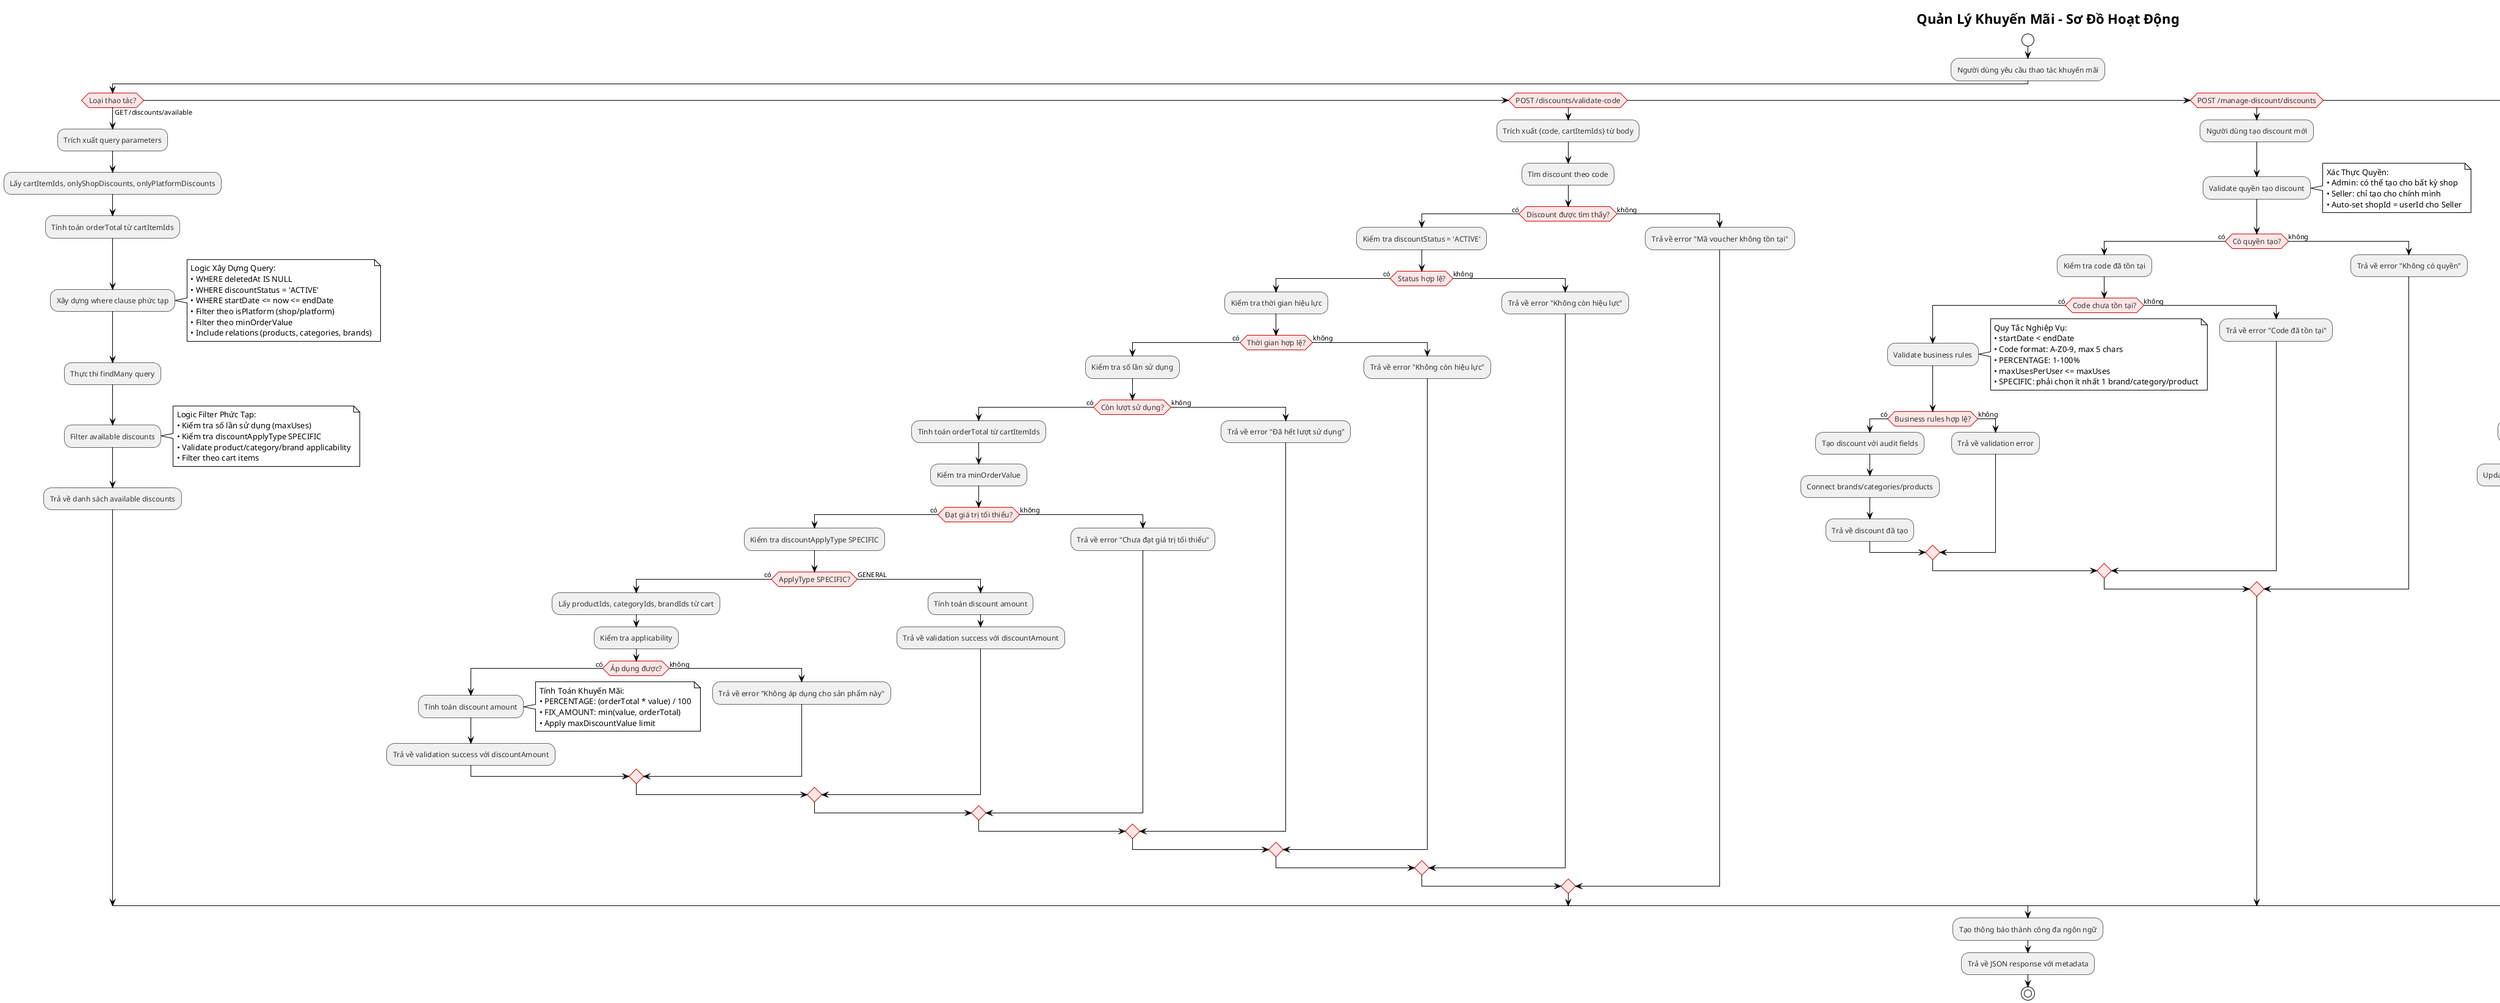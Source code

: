 @startuml Discount Management Activity Diagram
!theme plain
skinparam backgroundColor #FFFFFF
skinparam activityFontSize 12
skinparam activityFontColor #333333
skinparam activityBorderColor #666666
skinparam activityBackgroundColor #F0F0F0
skinparam activityDiamondBackgroundColor #FFE6E6
skinparam activityDiamondBorderColor #CC0000

title Quản Lý Khuyến Mãi - Sơ Đồ Hoạt Động

start

:Người dùng yêu cầu thao tác khuyến mãi;

if (Loại thao tác?) then (GET /discounts/available)
  :Trích xuất query parameters;
  :Lấy cartItemIds, onlyShopDiscounts, onlyPlatformDiscounts;
  :Tính toán orderTotal từ cartItemIds;
  :Xây dựng where clause phức tạp;
  note right
  Logic Xây Dựng Query:
  • WHERE deletedAt IS NULL
  • WHERE discountStatus = 'ACTIVE'
  • WHERE startDate <= now <= endDate
  • Filter theo isPlatform (shop/platform)
  • Filter theo minOrderValue
  • Include relations (products, categories, brands)
  end note
  :Thực thi findMany query;
  :Filter available discounts;
  note right
  Logic Filter Phức Tạp:
  • Kiểm tra số lần sử dụng (maxUses)
  • Kiểm tra discountApplyType SPECIFIC
  • Validate product/category/brand applicability
  • Filter theo cart items
  end note
  :Trả về danh sách available discounts;

elseif (POST /discounts/validate-code) then
  :Trích xuất {code, cartItemIds} từ body;
  :Tìm discount theo code;
  if (Discount được tìm thấy?) then (có)
    :Kiểm tra discountStatus = 'ACTIVE';
    if (Status hợp lệ?) then (có)
      :Kiểm tra thời gian hiệu lực;
      if (Thời gian hợp lệ?) then (có)
        :Kiểm tra số lần sử dụng;
        if (Còn lượt sử dụng?) then (có)
          :Tính toán orderTotal từ cartItemIds;
          :Kiểm tra minOrderValue;
          if (Đạt giá trị tối thiểu?) then (có)
            :Kiểm tra discountApplyType SPECIFIC;
            if (ApplyType SPECIFIC?) then (có)
              :Lấy productIds, categoryIds, brandIds từ cart;
              :Kiểm tra applicability;
              if (Áp dụng được?) then (có)
                :Tính toán discount amount;
                note right
                Tính Toán Khuyến Mãi:
                • PERCENTAGE: (orderTotal * value) / 100
                • FIX_AMOUNT: min(value, orderTotal)
                • Apply maxDiscountValue limit
                end note
                :Trả về validation success với discountAmount;
              else (không)
                :Trả về error "Không áp dụng cho sản phẩm này";
              endif
            else (GENERAL)
              :Tính toán discount amount;
              :Trả về validation success với discountAmount;
            endif
          else (không)
            :Trả về error "Chưa đạt giá trị tối thiểu";
          endif
        else (không)
          :Trả về error "Đã hết lượt sử dụng";
        endif
      else (không)
        :Trả về error "Không còn hiệu lực";
      endif
    else (không)
      :Trả về error "Không còn hiệu lực";
    endif
  else (không)
    :Trả về error "Mã voucher không tồn tại";
  endif

elseif (POST /manage-discount/discounts) then
  :Người dùng tạo discount mới;
  :Validate quyền tạo discount;
  note right
  Xác Thực Quyền:
  • Admin: có thể tạo cho bất kỳ shop
  • Seller: chỉ tạo cho chính mình
  • Auto-set shopId = userId cho Seller
  end note
  if (Có quyền tạo?) then (có)
    :Kiểm tra code đã tồn tại;
    if (Code chưa tồn tại?) then (có)
      :Validate business rules;
      note right
      Quy Tắc Nghiệp Vụ:
      • startDate < endDate
      • Code format: A-Z0-9, max 5 chars
      • PERCENTAGE: 1-100%
      • maxUsesPerUser <= maxUses
      • SPECIFIC: phải chọn ít nhất 1 brand/category/product
      end note
      if (Business rules hợp lệ?) then (có)
        :Tạo discount với audit fields;
        :Connect brands/categories/products;
        :Trả về discount đã tạo;
      else (không)
        :Trả về validation error;
      endif
    else (không)
      :Trả về error "Code đã tồn tại";
    endif
  else (không)
    :Trả về error "Không có quyền";
  endif

elseif (PUT /manage-discount/discounts/:discountId) then
  :Người dùng cập nhật discount;
  :Tìm discount theo ID;
  if (Discount tồn tại?) then (có)
    :Validate quyền truy cập discount;
    if (Có quyền truy cập?) then (có)
      :Validate quyền cập nhật shopId;
      if (Có quyền cập nhật?) then (có)
        :Validate business rules;
        if (Business rules hợp lệ?) then (có)
          :Cập nhật discount với audit fields;
          :Update brands/categories/products relations;
          :Trả về discount đã cập nhật;
        else (không)
          :Trả về validation error;
        endif
      else (không)
        :Trả về error "Không có quyền cập nhật shopId";
      endif
    else (không)
      :Trả về error "Không có quyền truy cập";
    endif
  else (không)
    :Trả về error "Discount không tồn tại";
  endif

elseif (DELETE /manage-discount/discounts/:discountId) then
  :Người dùng xóa discount;
  :Tìm discount theo ID;
  if (Discount tồn tại?) then (có)
    :Validate quyền truy cập discount;
    if (Có quyền truy cập?) then (có)
      :Thực thi soft delete;
      :Cập nhật deletedAt field;
      :Cập nhật deletedById;
      :Trả về success response;
    else (không)
      :Trả về error "Không có quyền truy cập";
    endif
  else (không)
    :Trả về error "Discount không tồn tại";
  endif

elseif (GET /manage-discount/discounts) then
  :Người dùng xem danh sách discounts;
  :Validate quyền truy cập;
  if (Có quyền truy cập?) then (có)
    :Xây dựng where clause với filters;
    :Thực thi query với pagination;
    :Tính toán metadata;
    :Trả về danh sách với pagination;
  else (không)
    :Trả về error "Không có quyền truy cập";
  endif

else (Thao tác không hợp lệ)
  :Ném InvalidOperationException;
endif

:Tạo thông báo thành công đa ngôn ngữ;
:Trả về JSON response với metadata;

stop

@enduml
